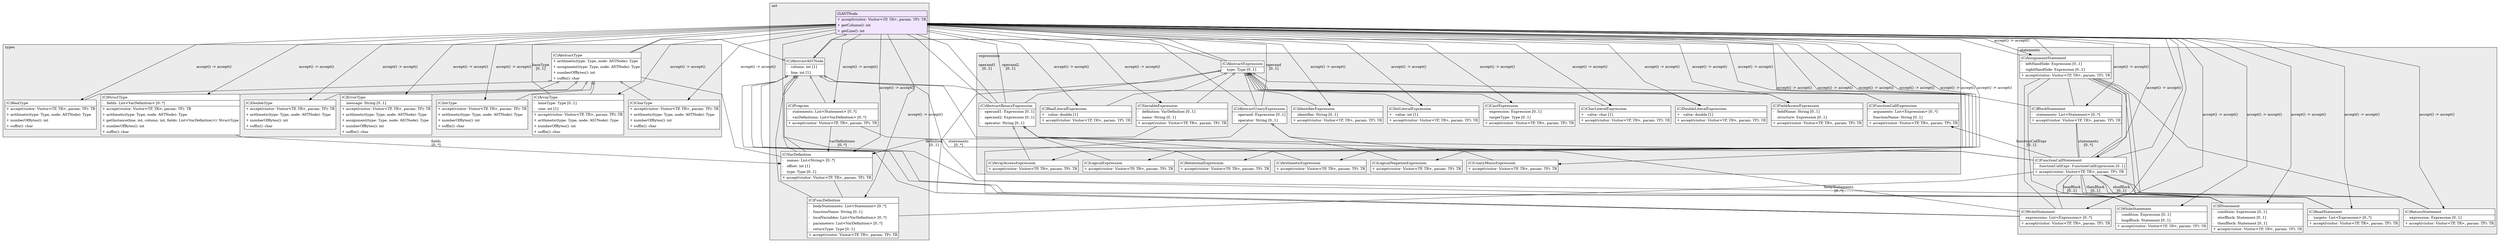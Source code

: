 @startuml

/' diagram meta data start
config=StructureConfiguration;
{
  "projectClassification": {
    "searchMode": "OpenProject", // OpenProject, AllProjects
    "includedProjects": "",
    "pathEndKeywords": "*.impl",
    "isClientPath": "",
    "isClientName": "",
    "isTestPath": "",
    "isTestName": "",
    "isMappingPath": "",
    "isMappingName": "",
    "isDataAccessPath": "",
    "isDataAccessName": "",
    "isDataStructurePath": "",
    "isDataStructureName": "",
    "isInterfaceStructuresPath": "",
    "isInterfaceStructuresName": "",
    "isEntryPointPath": "",
    "isEntryPointName": "",
    "treatFinalFieldsAsMandatory": false
  },
  "graphRestriction": {
    "classPackageExcludeFilter": "",
    "classPackageIncludeFilter": "",
    "classNameExcludeFilter": "",
    "classNameIncludeFilter": "",
    "methodNameExcludeFilter": "",
    "methodNameIncludeFilter": "",
    "removeByInheritance": "", // inheritance/annotation based filtering is done in a second step
    "removeByAnnotation": "",
    "removeByClassPackage": "", // cleanup the graph after inheritance/annotation based filtering is done
    "removeByClassName": "",
    "cutMappings": false,
    "cutEnum": true,
    "cutTests": true,
    "cutClient": true,
    "cutDataAccess": false,
    "cutInterfaceStructures": false,
    "cutDataStructures": false,
    "cutGetterAndSetter": true,
    "cutConstructors": true
  },
  "graphTraversal": {
    "forwardDepth": 6,
    "backwardDepth": 6,
    "classPackageExcludeFilter": "",
    "classPackageIncludeFilter": "",
    "classNameExcludeFilter": "",
    "classNameIncludeFilter": "",
    "methodNameExcludeFilter": "",
    "methodNameIncludeFilter": "",
    "hideMappings": false,
    "hideDataStructures": false,
    "hidePrivateMethods": true,
    "hideInterfaceCalls": true, // indirection: implementation -> interface (is hidden) -> implementation
    "onlyShowApplicationEntryPoints": false, // root node is included
    "useMethodCallsForStructureDiagram": "ForwardOnly" // ForwardOnly, BothDirections, No
  },
  "details": {
    "aggregation": "GroupByClass", // ByClass, GroupByClass, None
    "showClassGenericTypes": true,
    "showMethods": true,
    "showMethodParameterNames": true,
    "showMethodParameterTypes": true,
    "showMethodReturnType": true,
    "showPackageLevels": 2,
    "showDetailedClassStructure": true
  },
  "rootClass": "ast.ASTNode",
  "extensionCallbackMethod": "" // qualified.class.name#methodName - signature: public static String method(String)
}
diagram meta data end '/



digraph g {
    rankdir="TB"
    splines=polyline
    

'nodes 
subgraph cluster_110844025 { 
   	label=types
	labeljust=l
	fillcolor="#ececec"
	style=filled
   
   AbstractType110844025[
	label=<<TABLE BORDER="1" CELLBORDER="0" CELLPADDING="4" CELLSPACING="0">
<TR><TD ALIGN="LEFT" >(C)AbstractType</TD></TR>
<HR/>
<TR><TD ALIGN="LEFT" >+ arithmetic(type: Type, node: ASTNode): Type</TD></TR>
<TR><TD ALIGN="LEFT" >+ assignment(type: Type, node: ASTNode): Type</TD></TR>
<TR><TD ALIGN="LEFT" >+ numberOfBytes(): int</TD></TR>
<TR><TD ALIGN="LEFT" >+ suffix(): char</TD></TR>
</TABLE>>
	style=filled
	margin=0
	shape=plaintext
	fillcolor="#FFFFFF"
];

ArrayType110844025[
	label=<<TABLE BORDER="1" CELLBORDER="0" CELLPADDING="4" CELLSPACING="0">
<TR><TD ALIGN="LEFT" >(C)ArrayType</TD></TR>
<HR/>
<TR><TD ALIGN="LEFT" >-   baseType: Type [0..1]</TD></TR>
<TR><TD ALIGN="LEFT" >-   size: int [1]</TD></TR>
<HR/>
<TR><TD ALIGN="LEFT" >+ accept(visitor: Visitor&lt;TP, TR&gt;, param: TP): TR</TD></TR>
<TR><TD ALIGN="LEFT" >+ arithmetic(type: Type, node: ASTNode): Type</TD></TR>
<TR><TD ALIGN="LEFT" >+ numberOfBytes(): int</TD></TR>
<TR><TD ALIGN="LEFT" >+ suffix(): char</TD></TR>
</TABLE>>
	style=filled
	margin=0
	shape=plaintext
	fillcolor="#FFFFFF"
];

CharType110844025[
	label=<<TABLE BORDER="1" CELLBORDER="0" CELLPADDING="4" CELLSPACING="0">
<TR><TD ALIGN="LEFT" >(C)CharType</TD></TR>
<HR/>
<TR><TD ALIGN="LEFT" >+ accept(visitor: Visitor&lt;TP, TR&gt;, param: TP): TR</TD></TR>
<TR><TD ALIGN="LEFT" >+ arithmetic(type: Type, node: ASTNode): Type</TD></TR>
<TR><TD ALIGN="LEFT" >+ numberOfBytes(): int</TD></TR>
<TR><TD ALIGN="LEFT" >+ suffix(): char</TD></TR>
</TABLE>>
	style=filled
	margin=0
	shape=plaintext
	fillcolor="#FFFFFF"
];

DoubleType110844025[
	label=<<TABLE BORDER="1" CELLBORDER="0" CELLPADDING="4" CELLSPACING="0">
<TR><TD ALIGN="LEFT" >(C)DoubleType</TD></TR>
<HR/>
<TR><TD ALIGN="LEFT" >+ accept(visitor: Visitor&lt;TP, TR&gt;, param: TP): TR</TD></TR>
<TR><TD ALIGN="LEFT" >+ arithmetic(type: Type, node: ASTNode): Type</TD></TR>
<TR><TD ALIGN="LEFT" >+ numberOfBytes(): int</TD></TR>
<TR><TD ALIGN="LEFT" >+ suffix(): char</TD></TR>
</TABLE>>
	style=filled
	margin=0
	shape=plaintext
	fillcolor="#FFFFFF"
];

ErrorType110844025[
	label=<<TABLE BORDER="1" CELLBORDER="0" CELLPADDING="4" CELLSPACING="0">
<TR><TD ALIGN="LEFT" >(C)ErrorType</TD></TR>
<HR/>
<TR><TD ALIGN="LEFT" >-   message: String [0..1]</TD></TR>
<HR/>
<TR><TD ALIGN="LEFT" >+ accept(visitor: Visitor&lt;TP, TR&gt;, param: TP): TR</TD></TR>
<TR><TD ALIGN="LEFT" >+ arithmetic(type: Type, node: ASTNode): Type</TD></TR>
<TR><TD ALIGN="LEFT" >+ assignment(type: Type, node: ASTNode): Type</TD></TR>
<TR><TD ALIGN="LEFT" >+ numberOfBytes(): int</TD></TR>
<TR><TD ALIGN="LEFT" >+ suffix(): char</TD></TR>
</TABLE>>
	style=filled
	margin=0
	shape=plaintext
	fillcolor="#FFFFFF"
];

IntType110844025[
	label=<<TABLE BORDER="1" CELLBORDER="0" CELLPADDING="4" CELLSPACING="0">
<TR><TD ALIGN="LEFT" >(C)IntType</TD></TR>
<HR/>
<TR><TD ALIGN="LEFT" >+ accept(visitor: Visitor&lt;TP, TR&gt;, param: TP): TR</TD></TR>
<TR><TD ALIGN="LEFT" >+ arithmetic(type: Type, node: ASTNode): Type</TD></TR>
<TR><TD ALIGN="LEFT" >+ numberOfBytes(): int</TD></TR>
<TR><TD ALIGN="LEFT" >+ suffix(): char</TD></TR>
</TABLE>>
	style=filled
	margin=0
	shape=plaintext
	fillcolor="#FFFFFF"
];

RealType110844025[
	label=<<TABLE BORDER="1" CELLBORDER="0" CELLPADDING="4" CELLSPACING="0">
<TR><TD ALIGN="LEFT" >(C)RealType</TD></TR>
<HR/>
<TR><TD ALIGN="LEFT" >+ accept(visitor: Visitor&lt;TP, TR&gt;, param: TP): TR</TD></TR>
<TR><TD ALIGN="LEFT" >+ arithmetic(type: Type, node: ASTNode): Type</TD></TR>
<TR><TD ALIGN="LEFT" >+ numberOfBytes(): int</TD></TR>
<TR><TD ALIGN="LEFT" >+ suffix(): char</TD></TR>
</TABLE>>
	style=filled
	margin=0
	shape=plaintext
	fillcolor="#FFFFFF"
];

StructType110844025[
	label=<<TABLE BORDER="1" CELLBORDER="0" CELLPADDING="4" CELLSPACING="0">
<TR><TD ALIGN="LEFT" >(C)StructType</TD></TR>
<HR/>
<TR><TD ALIGN="LEFT" >-   fields: List&lt;VarDefinition&gt; [0..*]</TD></TR>
<HR/>
<TR><TD ALIGN="LEFT" >+ accept(visitor: Visitor&lt;TP, TR&gt;, param: TP): TR</TD></TR>
<TR><TD ALIGN="LEFT" >+ arithmetic(type: Type, node: ASTNode): Type</TD></TR>
<TR><TD ALIGN="LEFT" >+ getInstance(line: int, column: int, fields: List&lt;VarDefinition&gt;): StructType</TD></TR>
<TR><TD ALIGN="LEFT" >+ numberOfBytes(): int</TD></TR>
<TR><TD ALIGN="LEFT" >+ suffix(): char</TD></TR>
</TABLE>>
	style=filled
	margin=0
	shape=plaintext
	fillcolor="#FFFFFF"
];
} 

subgraph cluster_175554779 { 
   	label=expressions
	labeljust=l
	fillcolor="#ececec"
	style=filled
   
   AbstractBinaryExpression42352495[
	label=<<TABLE BORDER="1" CELLBORDER="0" CELLPADDING="4" CELLSPACING="0">
<TR><TD ALIGN="LEFT" >(C)AbstractBinaryExpression</TD></TR>
<HR/>
<TR><TD ALIGN="LEFT" >-   operand1: Expression [0..1]</TD></TR>
<TR><TD ALIGN="LEFT" >-   operand2: Expression [0..1]</TD></TR>
<TR><TD ALIGN="LEFT" >-   operator: String [0..1]</TD></TR>
</TABLE>>
	style=filled
	margin=0
	shape=plaintext
	fillcolor="#FFFFFF"
];

AbstractExpression42352495[
	label=<<TABLE BORDER="1" CELLBORDER="0" CELLPADDING="4" CELLSPACING="0">
<TR><TD ALIGN="LEFT" >(C)AbstractExpression</TD></TR>
<HR/>
<TR><TD ALIGN="LEFT" >-   type: Type [0..1]</TD></TR>
</TABLE>>
	style=filled
	margin=0
	shape=plaintext
	fillcolor="#FFFFFF"
];

AbstractUnaryExpression42352495[
	label=<<TABLE BORDER="1" CELLBORDER="0" CELLPADDING="4" CELLSPACING="0">
<TR><TD ALIGN="LEFT" >(C)AbstractUnaryExpression</TD></TR>
<HR/>
<TR><TD ALIGN="LEFT" >-   operand: Expression [0..1]</TD></TR>
<TR><TD ALIGN="LEFT" >-   operator: String [0..1]</TD></TR>
</TABLE>>
	style=filled
	margin=0
	shape=plaintext
	fillcolor="#FFFFFF"
];

ArithmeticExpression42352495[
	label=<<TABLE BORDER="1" CELLBORDER="0" CELLPADDING="4" CELLSPACING="0">
<TR><TD ALIGN="LEFT" >(C)ArithmeticExpression</TD></TR>
<HR/>
<TR><TD ALIGN="LEFT" >+ accept(visitor: Visitor&lt;TP, TR&gt;, param: TP): TR</TD></TR>
</TABLE>>
	style=filled
	margin=0
	shape=plaintext
	fillcolor="#FFFFFF"
];

ArrayAccessExpression42352495[
	label=<<TABLE BORDER="1" CELLBORDER="0" CELLPADDING="4" CELLSPACING="0">
<TR><TD ALIGN="LEFT" >(C)ArrayAccessExpression</TD></TR>
<HR/>
<TR><TD ALIGN="LEFT" >+ accept(visitor: Visitor&lt;TP, TR&gt;, param: TP): TR</TD></TR>
</TABLE>>
	style=filled
	margin=0
	shape=plaintext
	fillcolor="#FFFFFF"
];

CastExpression42352495[
	label=<<TABLE BORDER="1" CELLBORDER="0" CELLPADDING="4" CELLSPACING="0">
<TR><TD ALIGN="LEFT" >(C)CastExpression</TD></TR>
<HR/>
<TR><TD ALIGN="LEFT" >-   expression: Expression [0..1]</TD></TR>
<TR><TD ALIGN="LEFT" >-   targetType: Type [0..1]</TD></TR>
<HR/>
<TR><TD ALIGN="LEFT" >+ accept(visitor: Visitor&lt;TP, TR&gt;, param: TP): TR</TD></TR>
</TABLE>>
	style=filled
	margin=0
	shape=plaintext
	fillcolor="#FFFFFF"
];

CharLiteralExpression42352495[
	label=<<TABLE BORDER="1" CELLBORDER="0" CELLPADDING="4" CELLSPACING="0">
<TR><TD ALIGN="LEFT" >(C)CharLiteralExpression</TD></TR>
<HR/>
<TR><TD ALIGN="LEFT" >+   value: char [1]</TD></TR>
<HR/>
<TR><TD ALIGN="LEFT" >+ accept(visitor: Visitor&lt;TP, TR&gt;, param: TP): TR</TD></TR>
</TABLE>>
	style=filled
	margin=0
	shape=plaintext
	fillcolor="#FFFFFF"
];

DoubleLiteralExpression42352495[
	label=<<TABLE BORDER="1" CELLBORDER="0" CELLPADDING="4" CELLSPACING="0">
<TR><TD ALIGN="LEFT" >(C)DoubleLiteralExpression</TD></TR>
<HR/>
<TR><TD ALIGN="LEFT" >+   value: double [1]</TD></TR>
<HR/>
<TR><TD ALIGN="LEFT" >+ accept(visitor: Visitor&lt;TP, TR&gt;, param: TP): TR</TD></TR>
</TABLE>>
	style=filled
	margin=0
	shape=plaintext
	fillcolor="#FFFFFF"
];

FieldAccessExpression42352495[
	label=<<TABLE BORDER="1" CELLBORDER="0" CELLPADDING="4" CELLSPACING="0">
<TR><TD ALIGN="LEFT" >(C)FieldAccessExpression</TD></TR>
<HR/>
<TR><TD ALIGN="LEFT" >-   fieldName: String [0..1]</TD></TR>
<TR><TD ALIGN="LEFT" >-   structure: Expression [0..1]</TD></TR>
<HR/>
<TR><TD ALIGN="LEFT" >+ accept(visitor: Visitor&lt;TP, TR&gt;, param: TP): TR</TD></TR>
</TABLE>>
	style=filled
	margin=0
	shape=plaintext
	fillcolor="#FFFFFF"
];

FunctionCallExpression42352495[
	label=<<TABLE BORDER="1" CELLBORDER="0" CELLPADDING="4" CELLSPACING="0">
<TR><TD ALIGN="LEFT" >(C)FunctionCallExpression</TD></TR>
<HR/>
<TR><TD ALIGN="LEFT" >-   arguments: List&lt;Expression&gt; [0..*]</TD></TR>
<TR><TD ALIGN="LEFT" >-   functionName: String [0..1]</TD></TR>
<HR/>
<TR><TD ALIGN="LEFT" >+ accept(visitor: Visitor&lt;TP, TR&gt;, param: TP): TR</TD></TR>
</TABLE>>
	style=filled
	margin=0
	shape=plaintext
	fillcolor="#FFFFFF"
];

IdentifierExpression42352495[
	label=<<TABLE BORDER="1" CELLBORDER="0" CELLPADDING="4" CELLSPACING="0">
<TR><TD ALIGN="LEFT" >(C)IdentifierExpression</TD></TR>
<HR/>
<TR><TD ALIGN="LEFT" >-   identifier: String [0..1]</TD></TR>
<HR/>
<TR><TD ALIGN="LEFT" >+ accept(visitor: Visitor&lt;TP, TR&gt;, param: TP): TR</TD></TR>
</TABLE>>
	style=filled
	margin=0
	shape=plaintext
	fillcolor="#FFFFFF"
];

IntLiteralExpression42352495[
	label=<<TABLE BORDER="1" CELLBORDER="0" CELLPADDING="4" CELLSPACING="0">
<TR><TD ALIGN="LEFT" >(C)IntLiteralExpression</TD></TR>
<HR/>
<TR><TD ALIGN="LEFT" >+   value: int [1]</TD></TR>
<HR/>
<TR><TD ALIGN="LEFT" >+ accept(visitor: Visitor&lt;TP, TR&gt;, param: TP): TR</TD></TR>
</TABLE>>
	style=filled
	margin=0
	shape=plaintext
	fillcolor="#FFFFFF"
];

LogicalExpression42352495[
	label=<<TABLE BORDER="1" CELLBORDER="0" CELLPADDING="4" CELLSPACING="0">
<TR><TD ALIGN="LEFT" >(C)LogicalExpression</TD></TR>
<HR/>
<TR><TD ALIGN="LEFT" >+ accept(visitor: Visitor&lt;TP, TR&gt;, param: TP): TR</TD></TR>
</TABLE>>
	style=filled
	margin=0
	shape=plaintext
	fillcolor="#FFFFFF"
];

LogicalNegationExpression42352495[
	label=<<TABLE BORDER="1" CELLBORDER="0" CELLPADDING="4" CELLSPACING="0">
<TR><TD ALIGN="LEFT" >(C)LogicalNegationExpression</TD></TR>
<HR/>
<TR><TD ALIGN="LEFT" >+ accept(visitor: Visitor&lt;TP, TR&gt;, param: TP): TR</TD></TR>
</TABLE>>
	style=filled
	margin=0
	shape=plaintext
	fillcolor="#FFFFFF"
];

RealLiteralExpression42352495[
	label=<<TABLE BORDER="1" CELLBORDER="0" CELLPADDING="4" CELLSPACING="0">
<TR><TD ALIGN="LEFT" >(C)RealLiteralExpression</TD></TR>
<HR/>
<TR><TD ALIGN="LEFT" >+   value: double [1]</TD></TR>
<HR/>
<TR><TD ALIGN="LEFT" >+ accept(visitor: Visitor&lt;TP, TR&gt;, param: TP): TR</TD></TR>
</TABLE>>
	style=filled
	margin=0
	shape=plaintext
	fillcolor="#FFFFFF"
];

RelationalExpression42352495[
	label=<<TABLE BORDER="1" CELLBORDER="0" CELLPADDING="4" CELLSPACING="0">
<TR><TD ALIGN="LEFT" >(C)RelationalExpression</TD></TR>
<HR/>
<TR><TD ALIGN="LEFT" >+ accept(visitor: Visitor&lt;TP, TR&gt;, param: TP): TR</TD></TR>
</TABLE>>
	style=filled
	margin=0
	shape=plaintext
	fillcolor="#FFFFFF"
];

UnaryMinusExpression42352495[
	label=<<TABLE BORDER="1" CELLBORDER="0" CELLPADDING="4" CELLSPACING="0">
<TR><TD ALIGN="LEFT" >(C)UnaryMinusExpression</TD></TR>
<HR/>
<TR><TD ALIGN="LEFT" >+ accept(visitor: Visitor&lt;TP, TR&gt;, param: TP): TR</TD></TR>
</TABLE>>
	style=filled
	margin=0
	shape=plaintext
	fillcolor="#FFFFFF"
];

VariableExpression42352495[
	label=<<TABLE BORDER="1" CELLBORDER="0" CELLPADDING="4" CELLSPACING="0">
<TR><TD ALIGN="LEFT" >(C)VariableExpression</TD></TR>
<HR/>
<TR><TD ALIGN="LEFT" >-   definition: VarDefinition [0..1]</TD></TR>
<TR><TD ALIGN="LEFT" >-   name: String [0..1]</TD></TR>
<HR/>
<TR><TD ALIGN="LEFT" >+ accept(visitor: Visitor&lt;TP, TR&gt;, param: TP): TR</TD></TR>
</TABLE>>
	style=filled
	margin=0
	shape=plaintext
	fillcolor="#FFFFFF"
];
} 

subgraph cluster_215087900 { 
   	label=statements
	labeljust=l
	fillcolor="#ececec"
	style=filled
   
   AssignmentStatement357932080[
	label=<<TABLE BORDER="1" CELLBORDER="0" CELLPADDING="4" CELLSPACING="0">
<TR><TD ALIGN="LEFT" >(C)AssignmentStatement</TD></TR>
<HR/>
<TR><TD ALIGN="LEFT" >-   leftHandSide: Expression [0..1]</TD></TR>
<TR><TD ALIGN="LEFT" >-   rightHandSide: Expression [0..1]</TD></TR>
<HR/>
<TR><TD ALIGN="LEFT" >+ accept(visitor: Visitor&lt;TP, TR&gt;, param: TP): TR</TD></TR>
</TABLE>>
	style=filled
	margin=0
	shape=plaintext
	fillcolor="#FFFFFF"
];

BlockStatement357932080[
	label=<<TABLE BORDER="1" CELLBORDER="0" CELLPADDING="4" CELLSPACING="0">
<TR><TD ALIGN="LEFT" >(C)BlockStatement</TD></TR>
<HR/>
<TR><TD ALIGN="LEFT" >-   statements: List&lt;Statement&gt; [0..*]</TD></TR>
<HR/>
<TR><TD ALIGN="LEFT" >+ accept(visitor: Visitor&lt;TP, TR&gt;, param: TP): TR</TD></TR>
</TABLE>>
	style=filled
	margin=0
	shape=plaintext
	fillcolor="#FFFFFF"
];

FunctionCallStatement357932080[
	label=<<TABLE BORDER="1" CELLBORDER="0" CELLPADDING="4" CELLSPACING="0">
<TR><TD ALIGN="LEFT" >(C)FunctionCallStatement</TD></TR>
<HR/>
<TR><TD ALIGN="LEFT" >-   functionCallExpr: FunctionCallExpression [0..1]</TD></TR>
<HR/>
<TR><TD ALIGN="LEFT" >+ accept(visitor: Visitor&lt;TP, TR&gt;, param: TP): TR</TD></TR>
</TABLE>>
	style=filled
	margin=0
	shape=plaintext
	fillcolor="#FFFFFF"
];

IfStatement357932080[
	label=<<TABLE BORDER="1" CELLBORDER="0" CELLPADDING="4" CELLSPACING="0">
<TR><TD ALIGN="LEFT" >(C)IfStatement</TD></TR>
<HR/>
<TR><TD ALIGN="LEFT" >-   condition: Expression [0..1]</TD></TR>
<TR><TD ALIGN="LEFT" >-   elseBlock: Statement [0..1]</TD></TR>
<TR><TD ALIGN="LEFT" >-   thenBlock: Statement [0..1]</TD></TR>
<HR/>
<TR><TD ALIGN="LEFT" >+ accept(visitor: Visitor&lt;TP, TR&gt;, param: TP): TR</TD></TR>
</TABLE>>
	style=filled
	margin=0
	shape=plaintext
	fillcolor="#FFFFFF"
];

ReadStatement357932080[
	label=<<TABLE BORDER="1" CELLBORDER="0" CELLPADDING="4" CELLSPACING="0">
<TR><TD ALIGN="LEFT" >(C)ReadStatement</TD></TR>
<HR/>
<TR><TD ALIGN="LEFT" >-   targets: List&lt;Expression&gt; [0..*]</TD></TR>
<HR/>
<TR><TD ALIGN="LEFT" >+ accept(visitor: Visitor&lt;TP, TR&gt;, param: TP): TR</TD></TR>
</TABLE>>
	style=filled
	margin=0
	shape=plaintext
	fillcolor="#FFFFFF"
];

ReturnStatement357932080[
	label=<<TABLE BORDER="1" CELLBORDER="0" CELLPADDING="4" CELLSPACING="0">
<TR><TD ALIGN="LEFT" >(C)ReturnStatement</TD></TR>
<HR/>
<TR><TD ALIGN="LEFT" >-   expression: Expression [0..1]</TD></TR>
<HR/>
<TR><TD ALIGN="LEFT" >+ accept(visitor: Visitor&lt;TP, TR&gt;, param: TP): TR</TD></TR>
</TABLE>>
	style=filled
	margin=0
	shape=plaintext
	fillcolor="#FFFFFF"
];

WhileStatement357932080[
	label=<<TABLE BORDER="1" CELLBORDER="0" CELLPADDING="4" CELLSPACING="0">
<TR><TD ALIGN="LEFT" >(C)WhileStatement</TD></TR>
<HR/>
<TR><TD ALIGN="LEFT" >-   condition: Expression [0..1]</TD></TR>
<TR><TD ALIGN="LEFT" >-   loopBlock: Statement [0..1]</TD></TR>
<HR/>
<TR><TD ALIGN="LEFT" >+ accept(visitor: Visitor&lt;TP, TR&gt;, param: TP): TR</TD></TR>
</TABLE>>
	style=filled
	margin=0
	shape=plaintext
	fillcolor="#FFFFFF"
];

WriteStatement357932080[
	label=<<TABLE BORDER="1" CELLBORDER="0" CELLPADDING="4" CELLSPACING="0">
<TR><TD ALIGN="LEFT" >(C)WriteStatement</TD></TR>
<HR/>
<TR><TD ALIGN="LEFT" >-   expressions: List&lt;Expression&gt; [0..*]</TD></TR>
<HR/>
<TR><TD ALIGN="LEFT" >+ accept(visitor: Visitor&lt;TP, TR&gt;, param: TP): TR</TD></TR>
</TABLE>>
	style=filled
	margin=0
	shape=plaintext
	fillcolor="#FFFFFF"
];
} 

subgraph cluster_96898 { 
   	label=ast
	labeljust=l
	fillcolor="#ececec"
	style=filled
   
   ASTNode96898[
	label=<<TABLE BORDER="1" CELLBORDER="0" CELLPADDING="4" CELLSPACING="0">
<TR><TD ALIGN="LEFT" >(I)ASTNode</TD></TR>
<HR/>
<TR><TD ALIGN="LEFT" >+ accept(visitor: Visitor&lt;TP, TR&gt;, param: TP): TR</TD></TR>
<TR><TD ALIGN="LEFT" >+ getColumn(): int</TD></TR>
<TR><TD ALIGN="LEFT" >+ getLine(): int</TD></TR>
</TABLE>>
	style=filled
	margin=0
	shape=plaintext
	fillcolor="#F1E5FD"
];

AbstractASTNode96898[
	label=<<TABLE BORDER="1" CELLBORDER="0" CELLPADDING="4" CELLSPACING="0">
<TR><TD ALIGN="LEFT" >(C)AbstractASTNode</TD></TR>
<HR/>
<TR><TD ALIGN="LEFT" >-   column: int [1]</TD></TR>
<TR><TD ALIGN="LEFT" >-   line: int [1]</TD></TR>
</TABLE>>
	style=filled
	margin=0
	shape=plaintext
	fillcolor="#FFFFFF"
];

FuncDefinition96898[
	label=<<TABLE BORDER="1" CELLBORDER="0" CELLPADDING="4" CELLSPACING="0">
<TR><TD ALIGN="LEFT" >(C)FuncDefinition</TD></TR>
<HR/>
<TR><TD ALIGN="LEFT" >-   bodyStatements: List&lt;Statement&gt; [0..*]</TD></TR>
<TR><TD ALIGN="LEFT" >-   functionName: String [0..1]</TD></TR>
<TR><TD ALIGN="LEFT" >-   localVariables: List&lt;VarDefinition&gt; [0..*]</TD></TR>
<TR><TD ALIGN="LEFT" >-   parameters: List&lt;VarDefinition&gt; [0..*]</TD></TR>
<TR><TD ALIGN="LEFT" >-   returnType: Type [0..1]</TD></TR>
<HR/>
<TR><TD ALIGN="LEFT" >+ accept(visitor: Visitor&lt;TP, TR&gt;, param: TP): TR</TD></TR>
</TABLE>>
	style=filled
	margin=0
	shape=plaintext
	fillcolor="#FFFFFF"
];

Program96898[
	label=<<TABLE BORDER="1" CELLBORDER="0" CELLPADDING="4" CELLSPACING="0">
<TR><TD ALIGN="LEFT" >(C)Program</TD></TR>
<HR/>
<TR><TD ALIGN="LEFT" >-   statements: List&lt;Statement&gt; [0..*]</TD></TR>
<TR><TD ALIGN="LEFT" >-   varDefinitions: List&lt;VarDefinition&gt; [0..*]</TD></TR>
<HR/>
<TR><TD ALIGN="LEFT" >+ accept(visitor: Visitor&lt;TP, TR&gt;, param: TP): TR</TD></TR>
</TABLE>>
	style=filled
	margin=0
	shape=plaintext
	fillcolor="#FFFFFF"
];

VarDefinition96898[
	label=<<TABLE BORDER="1" CELLBORDER="0" CELLPADDING="4" CELLSPACING="0">
<TR><TD ALIGN="LEFT" >(C)VarDefinition</TD></TR>
<HR/>
<TR><TD ALIGN="LEFT" >-   names: List&lt;String&gt; [0..*]</TD></TR>
<TR><TD ALIGN="LEFT" >-   offset: int [1]</TD></TR>
<TR><TD ALIGN="LEFT" >-   type: Type [0..1]</TD></TR>
<HR/>
<TR><TD ALIGN="LEFT" >+ accept(visitor: Visitor&lt;TP, TR&gt;, param: TP): TR</TD></TR>
</TABLE>>
	style=filled
	margin=0
	shape=plaintext
	fillcolor="#FFFFFF"
];
} 

'edges    
ASTNode96898 -> AbstractASTNode96898[arrowhead=none, arrowtail=empty, dir=both];
ASTNode96898 -> AbstractBinaryExpression42352495[arrowhead=none];
ASTNode96898 -> AbstractExpression42352495[arrowhead=none];
ASTNode96898 -> AbstractType110844025[arrowhead=none];
ASTNode96898 -> AbstractUnaryExpression42352495[arrowhead=none];
ASTNode96898 -> ArithmeticExpression42352495[label="accept() -> accept()"];
ASTNode96898 -> ArrayAccessExpression42352495[label="accept() -> accept()"];
ASTNode96898 -> ArrayType110844025[label="accept() -> accept()"];
ASTNode96898 -> AssignmentStatement357932080[arrowhead=none];
ASTNode96898 -> AssignmentStatement357932080[label="accept() -> accept()"];
ASTNode96898 -> BlockStatement357932080[label="accept() -> accept()"];
ASTNode96898 -> CastExpression42352495[label="accept() -> accept()"];
ASTNode96898 -> CharLiteralExpression42352495[label="accept() -> accept()"];
ASTNode96898 -> CharType110844025[label="accept() -> accept()"];
ASTNode96898 -> DoubleLiteralExpression42352495[label="accept() -> accept()"];
ASTNode96898 -> DoubleType110844025[label="accept() -> accept()"];
ASTNode96898 -> ErrorType110844025[label="accept() -> accept()"];
ASTNode96898 -> FieldAccessExpression42352495[label="accept() -> accept()"];
ASTNode96898 -> FuncDefinition96898[label="accept() -> accept()"];
ASTNode96898 -> FunctionCallExpression42352495[label="accept() -> accept()"];
ASTNode96898 -> FunctionCallStatement357932080[arrowhead=none];
ASTNode96898 -> FunctionCallStatement357932080[label="accept() -> accept()"];
ASTNode96898 -> IdentifierExpression42352495[label="accept() -> accept()"];
ASTNode96898 -> IfStatement357932080[label="accept() -> accept()"];
ASTNode96898 -> IntLiteralExpression42352495[label="accept() -> accept()"];
ASTNode96898 -> IntType110844025[label="accept() -> accept()"];
ASTNode96898 -> LogicalExpression42352495[label="accept() -> accept()"];
ASTNode96898 -> LogicalNegationExpression42352495[label="accept() -> accept()"];
ASTNode96898 -> Program96898[label="accept() -> accept()"];
ASTNode96898 -> ReadStatement357932080[label="accept() -> accept()"];
ASTNode96898 -> RealLiteralExpression42352495[label="accept() -> accept()"];
ASTNode96898 -> RealType110844025[label="accept() -> accept()"];
ASTNode96898 -> RelationalExpression42352495[label="accept() -> accept()"];
ASTNode96898 -> ReturnStatement357932080[label="accept() -> accept()"];
ASTNode96898 -> StructType110844025[label="accept() -> accept()"];
ASTNode96898 -> UnaryMinusExpression42352495[label="accept() -> accept()"];
ASTNode96898 -> VarDefinition96898[arrowhead=none];
ASTNode96898 -> VarDefinition96898[label="accept() -> accept()"];
ASTNode96898 -> VariableExpression42352495[label="accept() -> accept()"];
ASTNode96898 -> WhileStatement357932080[label="accept() -> accept()"];
ASTNode96898 -> WriteStatement357932080[arrowhead=none];
ASTNode96898 -> WriteStatement357932080[label="accept() -> accept()"];
AbstractASTNode96898 -> AbstractExpression42352495[arrowhead=none, arrowtail=empty, dir=both];
AbstractASTNode96898 -> AbstractType110844025[arrowhead=none, arrowtail=empty, dir=both];
AbstractASTNode96898 -> AssignmentStatement357932080[arrowhead=none, arrowtail=empty, dir=both];
AbstractASTNode96898 -> BlockStatement357932080[arrowhead=none, arrowtail=empty, dir=both];
AbstractASTNode96898 -> FuncDefinition96898[arrowhead=none, arrowtail=empty, dir=both];
AbstractASTNode96898 -> FunctionCallStatement357932080[arrowhead=none, arrowtail=empty, dir=both];
AbstractASTNode96898 -> IfStatement357932080[arrowhead=none, arrowtail=empty, dir=both];
AbstractASTNode96898 -> Program96898[arrowhead=none, arrowtail=empty, dir=both];
AbstractASTNode96898 -> ReadStatement357932080[arrowhead=none, arrowtail=empty, dir=both];
AbstractASTNode96898 -> ReturnStatement357932080[arrowhead=none, arrowtail=empty, dir=both];
AbstractASTNode96898 -> VarDefinition96898[arrowhead=none, arrowtail=empty, dir=both];
AbstractASTNode96898 -> WhileStatement357932080[arrowhead=none, arrowtail=empty, dir=both];
AbstractASTNode96898 -> WriteStatement357932080[arrowhead=none, arrowtail=empty, dir=both];
AbstractBinaryExpression42352495 -> ASTNode96898[label="operand1
[0..1]", arrowhead=none];
AbstractBinaryExpression42352495 -> ASTNode96898[label="operand2
[0..1]", arrowhead=none];
AbstractBinaryExpression42352495 -> ArithmeticExpression42352495[arrowhead=none, arrowtail=empty, dir=both];
AbstractBinaryExpression42352495 -> ArrayAccessExpression42352495[arrowhead=none, arrowtail=empty, dir=both];
AbstractBinaryExpression42352495 -> LogicalExpression42352495[arrowhead=none, arrowtail=empty, dir=both];
AbstractBinaryExpression42352495 -> RelationalExpression42352495[arrowhead=none, arrowtail=empty, dir=both];
AbstractExpression42352495 -> AbstractBinaryExpression42352495[arrowhead=none, arrowtail=empty, dir=both];
AbstractExpression42352495 -> AbstractUnaryExpression42352495[arrowhead=none, arrowtail=empty, dir=both];
AbstractExpression42352495 -> CastExpression42352495[arrowhead=none, arrowtail=empty, dir=both];
AbstractExpression42352495 -> CharLiteralExpression42352495[arrowhead=none, arrowtail=empty, dir=both];
AbstractExpression42352495 -> DoubleLiteralExpression42352495[arrowhead=none, arrowtail=empty, dir=both];
AbstractExpression42352495 -> FieldAccessExpression42352495[arrowhead=none, arrowtail=empty, dir=both];
AbstractExpression42352495 -> FunctionCallExpression42352495[arrowhead=none, arrowtail=empty, dir=both];
AbstractExpression42352495 -> IdentifierExpression42352495[arrowhead=none, arrowtail=empty, dir=both];
AbstractExpression42352495 -> IntLiteralExpression42352495[arrowhead=none, arrowtail=empty, dir=both];
AbstractExpression42352495 -> RealLiteralExpression42352495[arrowhead=none, arrowtail=empty, dir=both];
AbstractExpression42352495 -> VariableExpression42352495[arrowhead=none, arrowtail=empty, dir=both];
AbstractType110844025 -> ArrayType110844025[arrowhead=none, arrowtail=empty, dir=both];
AbstractType110844025 -> CharType110844025[arrowhead=none, arrowtail=empty, dir=both];
AbstractType110844025 -> DoubleType110844025[arrowhead=none, arrowtail=empty, dir=both];
AbstractType110844025 -> ErrorType110844025[arrowhead=none, arrowtail=empty, dir=both];
AbstractType110844025 -> IntType110844025[arrowhead=none, arrowtail=empty, dir=both];
AbstractType110844025 -> RealType110844025[arrowhead=none, arrowtail=empty, dir=both];
AbstractType110844025 -> StructType110844025[arrowhead=none, arrowtail=empty, dir=both];
AbstractUnaryExpression42352495 -> ASTNode96898[label="operand
[0..1]", arrowhead=none];
AbstractUnaryExpression42352495 -> LogicalNegationExpression42352495[arrowhead=none, arrowtail=empty, dir=both];
AbstractUnaryExpression42352495 -> UnaryMinusExpression42352495[arrowhead=none, arrowtail=empty, dir=both];
ArrayType110844025 -> ASTNode96898[label="baseType
[0..1]", arrowhead=none];
AssignmentStatement357932080 -> BlockStatement357932080[arrowhead=none];
AssignmentStatement357932080 -> FunctionCallStatement357932080[arrowhead=none];
AssignmentStatement357932080 -> IfStatement357932080[arrowhead=none];
AssignmentStatement357932080 -> ReadStatement357932080[arrowhead=none];
AssignmentStatement357932080 -> ReturnStatement357932080[arrowhead=none];
AssignmentStatement357932080 -> WhileStatement357932080[arrowhead=none];
AssignmentStatement357932080 -> WriteStatement357932080[arrowhead=none];
BlockStatement357932080 -> FunctionCallStatement357932080[label="statements
[0..*]", arrowhead=none];
FuncDefinition96898 -> FunctionCallStatement357932080[label="bodyStatements
[0..*]", arrowhead=none];
FunctionCallStatement357932080 -> AssignmentStatement357932080[arrowhead=none];
FunctionCallStatement357932080 -> BlockStatement357932080[arrowhead=none];
FunctionCallStatement357932080 -> FunctionCallExpression42352495[label="functionCallExpr
[0..1]"];
FunctionCallStatement357932080 -> IfStatement357932080[arrowhead=none];
FunctionCallStatement357932080 -> ReadStatement357932080[arrowhead=none];
FunctionCallStatement357932080 -> ReturnStatement357932080[arrowhead=none];
FunctionCallStatement357932080 -> WhileStatement357932080[arrowhead=none];
FunctionCallStatement357932080 -> WriteStatement357932080[arrowhead=none];
IfStatement357932080 -> FunctionCallStatement357932080[label="elseBlock
[0..1]", arrowhead=none];
IfStatement357932080 -> FunctionCallStatement357932080[label="thenBlock
[0..1]", arrowhead=none];
Program96898 -> FunctionCallStatement357932080[label="statements
[0..*]", arrowhead=none];
Program96898 -> VarDefinition96898[label="varDefinitions
[0..*]"];
StructType110844025 -> VarDefinition96898[label="fields
[0..*]"];
VarDefinition96898 -> AbstractType110844025[arrowhead=none];
VarDefinition96898 -> FuncDefinition96898[arrowhead=none];
VariableExpression42352495 -> VarDefinition96898[label="definition
[0..1]"];
WhileStatement357932080 -> FunctionCallStatement357932080[label="loopBlock
[0..1]", arrowhead=none];
WriteStatement357932080 -> AbstractBinaryExpression42352495[arrowhead=none];
WriteStatement357932080 -> AbstractExpression42352495[arrowhead=none];
WriteStatement357932080 -> AbstractUnaryExpression42352495[arrowhead=none];
    
}
@enduml